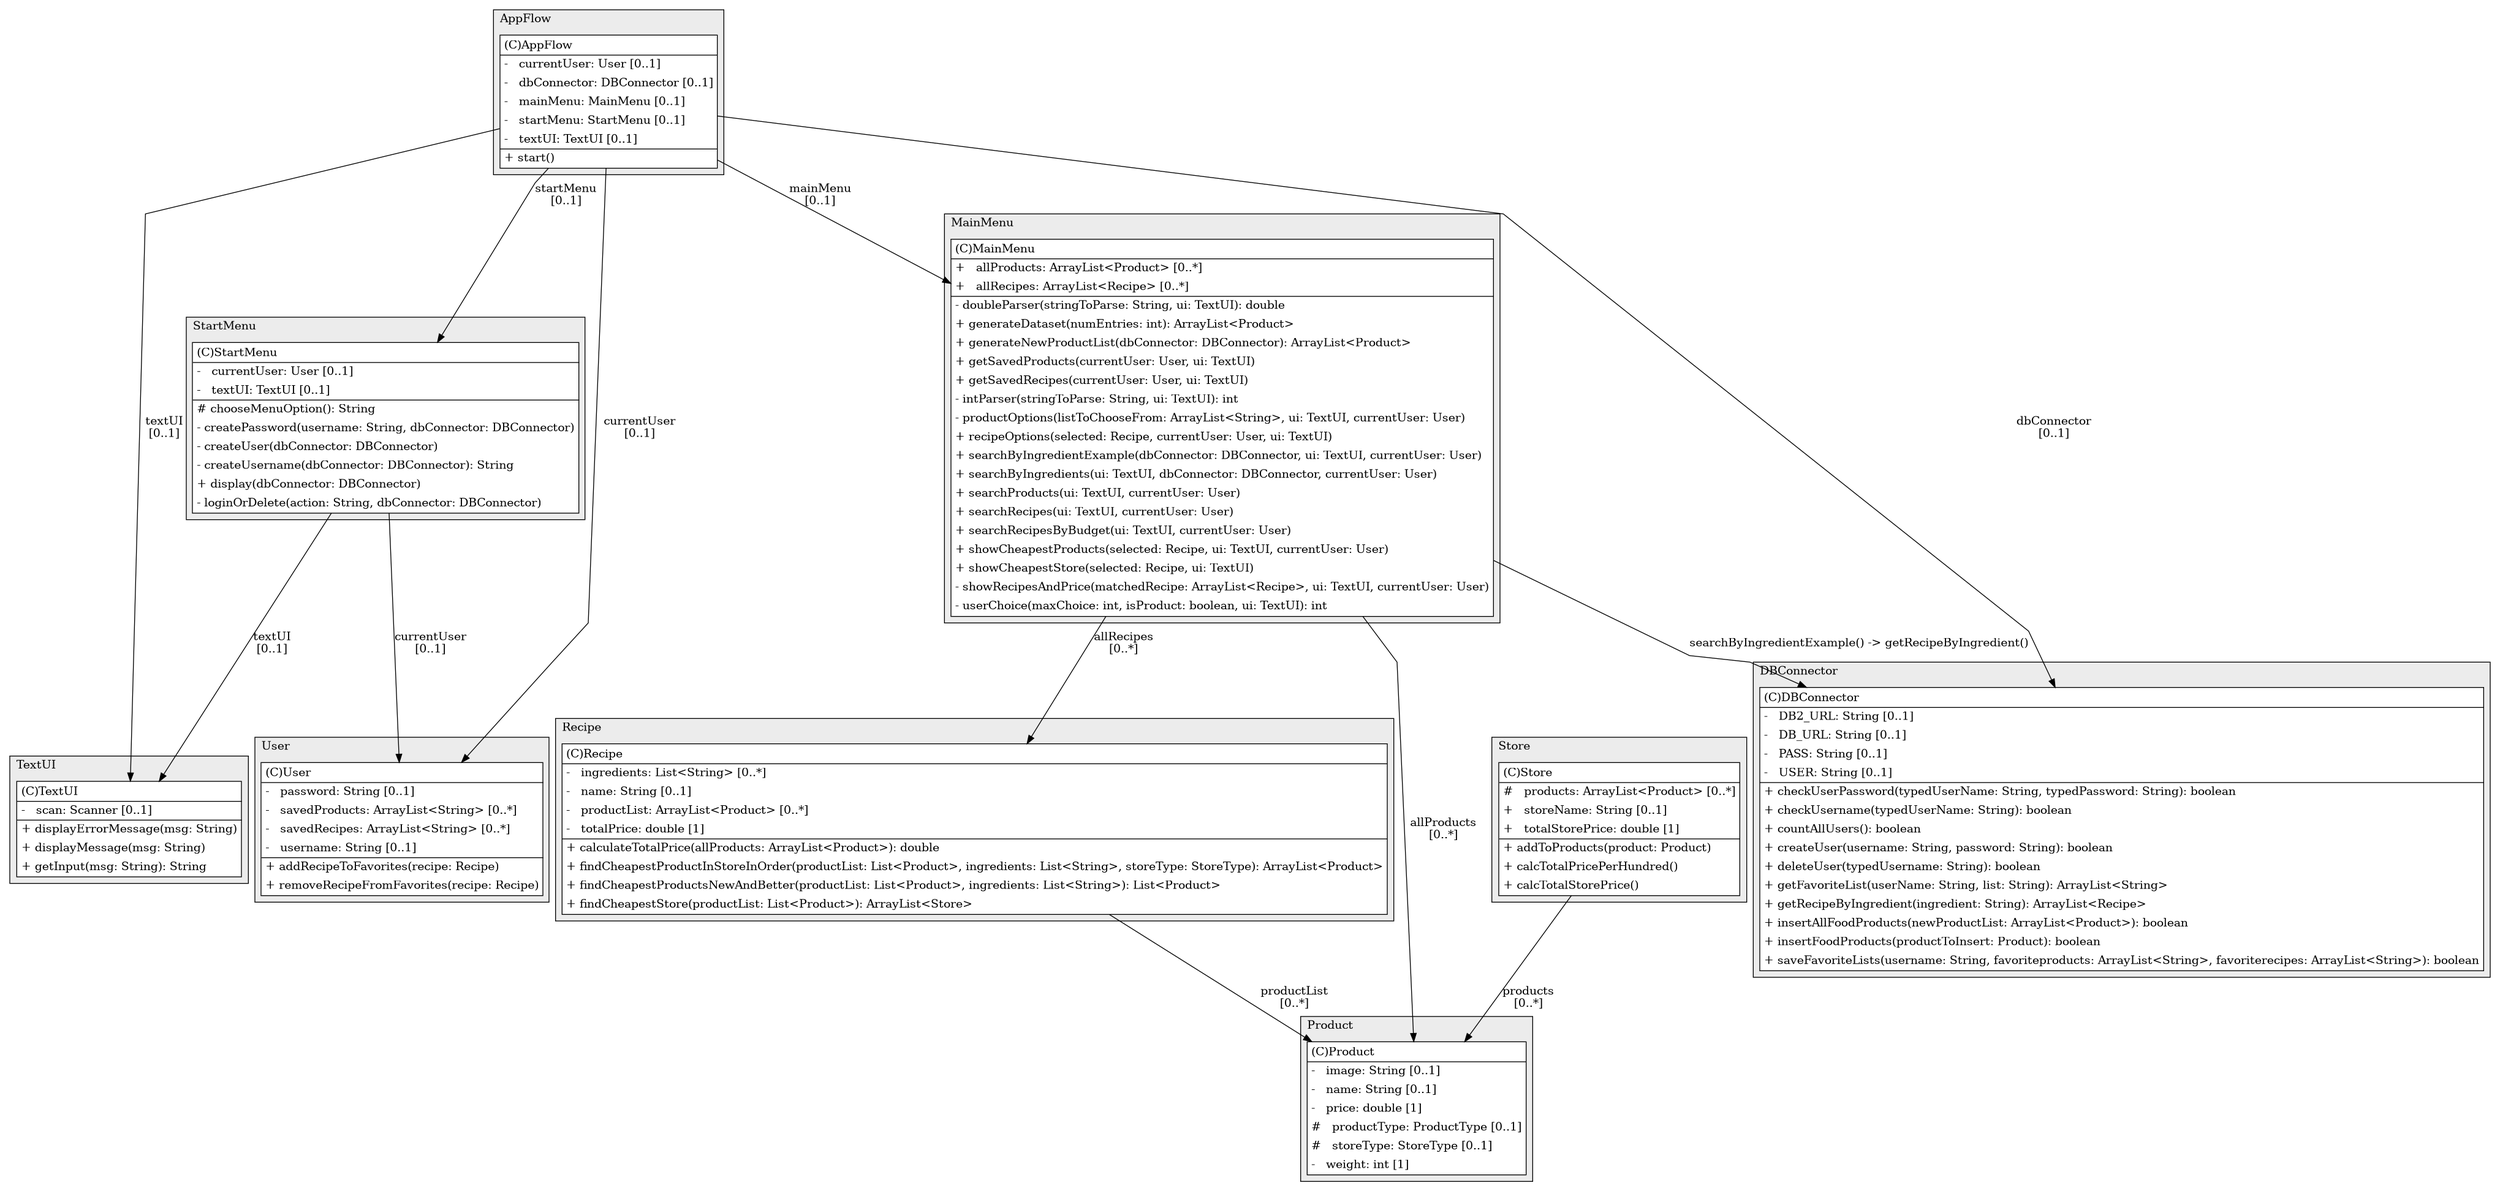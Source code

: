 @startuml

/' diagram meta data start
config=StructureConfiguration;
{
  "projectClassification": {
    "searchMode": "OpenProject", // OpenProject, AllProjects
    "includedProjects": "",
    "pathEndKeywords": "*.impl",
    "isClientPath": "",
    "isClientName": "",
    "isTestPath": "",
    "isTestName": "",
    "isMappingPath": "",
    "isMappingName": "",
    "isDataAccessPath": "",
    "isDataAccessName": "",
    "isDataStructurePath": "",
    "isDataStructureName": "",
    "isInterfaceStructuresPath": "",
    "isInterfaceStructuresName": "",
    "isEntryPointPath": "",
    "isEntryPointName": "",
    "treatFinalFieldsAsMandatory": false
  },
  "graphRestriction": {
    "classPackageExcludeFilter": "",
    "classPackageIncludeFilter": "",
    "classNameExcludeFilter": "",
    "classNameIncludeFilter": "",
    "methodNameExcludeFilter": "",
    "methodNameIncludeFilter": "",
    "removeByInheritance": "", // inheritance/annotation based filtering is done in a second step
    "removeByAnnotation": "",
    "removeByClassPackage": "", // cleanup the graph after inheritance/annotation based filtering is done
    "removeByClassName": "",
    "cutMappings": false,
    "cutEnum": true,
    "cutTests": true,
    "cutClient": true,
    "cutDataAccess": false,
    "cutInterfaceStructures": false,
    "cutDataStructures": false,
    "cutGetterAndSetter": true,
    "cutConstructors": true
  },
  "graphTraversal": {
    "forwardDepth": 6,
    "backwardDepth": 6,
    "classPackageExcludeFilter": "",
    "classPackageIncludeFilter": "",
    "classNameExcludeFilter": "",
    "classNameIncludeFilter": "",
    "methodNameExcludeFilter": "",
    "methodNameIncludeFilter": "",
    "hideMappings": false,
    "hideDataStructures": false,
    "hidePrivateMethods": true,
    "hideInterfaceCalls": true, // indirection: implementation -> interface (is hidden) -> implementation
    "onlyShowApplicationEntryPoints": false, // root node is included
    "useMethodCallsForStructureDiagram": "ForwardOnly" // ForwardOnly, BothDirections, No
  },
  "details": {
    "aggregation": "GroupByClass", // ByClass, GroupByClass, None
    "showClassGenericTypes": true,
    "showMethods": true,
    "showMethodParameterNames": true,
    "showMethodParameterTypes": true,
    "showMethodReturnType": true,
    "showPackageLevels": 2,
    "showDetailedClassStructure": true
  },
  "rootClass": "AppFlow",
  "extensionCallbackMethod": "" // qualified.class.name#methodName - signature: public static String method(String)
}
diagram meta data end '/



digraph g {
    rankdir="TB"
    splines=polyline
    

'nodes 
subgraph cluster_125539135 { 
   	label=StartMenu
	labeljust=l
	fillcolor="#ececec"
	style=filled
   
   StartMenu125539135[
	label=<<TABLE BORDER="1" CELLBORDER="0" CELLPADDING="4" CELLSPACING="0">
<TR><TD ALIGN="LEFT" >(C)StartMenu</TD></TR>
<HR/>
<TR><TD ALIGN="LEFT" >-   currentUser: User [0..1]</TD></TR>
<TR><TD ALIGN="LEFT" >-   textUI: TextUI [0..1]</TD></TR>
<HR/>
<TR><TD ALIGN="LEFT" ># chooseMenuOption(): String</TD></TR>
<TR><TD ALIGN="LEFT" >- createPassword(username: String, dbConnector: DBConnector)</TD></TR>
<TR><TD ALIGN="LEFT" >- createUser(dbConnector: DBConnector)</TD></TR>
<TR><TD ALIGN="LEFT" >- createUsername(dbConnector: DBConnector): String</TD></TR>
<TR><TD ALIGN="LEFT" >+ display(dbConnector: DBConnector)</TD></TR>
<TR><TD ALIGN="LEFT" >- loginOrDelete(action: String, dbConnector: DBConnector)</TD></TR>
</TABLE>>
	style=filled
	margin=0
	shape=plaintext
	fillcolor="#FFFFFF"
];
} 

subgraph cluster_1355179215 { 
   	label=Product
	labeljust=l
	fillcolor="#ececec"
	style=filled
   
   Product1355179215[
	label=<<TABLE BORDER="1" CELLBORDER="0" CELLPADDING="4" CELLSPACING="0">
<TR><TD ALIGN="LEFT" >(C)Product</TD></TR>
<HR/>
<TR><TD ALIGN="LEFT" >-   image: String [0..1]</TD></TR>
<TR><TD ALIGN="LEFT" >-   name: String [0..1]</TD></TR>
<TR><TD ALIGN="LEFT" >-   price: double [1]</TD></TR>
<TR><TD ALIGN="LEFT" >#   productType: ProductType [0..1]</TD></TR>
<TR><TD ALIGN="LEFT" >#   storeType: StoreType [0..1]</TD></TR>
<TR><TD ALIGN="LEFT" >-   weight: int [1]</TD></TR>
</TABLE>>
	style=filled
	margin=0
	shape=plaintext
	fillcolor="#FFFFFF"
];
} 

subgraph cluster_1793153887 { 
   	label=TextUI
	labeljust=l
	fillcolor="#ececec"
	style=filled
   
   TextUI1793153887[
	label=<<TABLE BORDER="1" CELLBORDER="0" CELLPADDING="4" CELLSPACING="0">
<TR><TD ALIGN="LEFT" >(C)TextUI</TD></TR>
<HR/>
<TR><TD ALIGN="LEFT" >-   scan: Scanner [0..1]</TD></TR>
<HR/>
<TR><TD ALIGN="LEFT" >+ displayErrorMessage(msg: String)</TD></TR>
<TR><TD ALIGN="LEFT" >+ displayMessage(msg: String)</TD></TR>
<TR><TD ALIGN="LEFT" >+ getInput(msg: String): String</TD></TR>
</TABLE>>
	style=filled
	margin=0
	shape=plaintext
	fillcolor="#FFFFFF"
];
} 

subgraph cluster_1851047506 { 
   	label=Recipe
	labeljust=l
	fillcolor="#ececec"
	style=filled
   
   Recipe1851047506[
	label=<<TABLE BORDER="1" CELLBORDER="0" CELLPADDING="4" CELLSPACING="0">
<TR><TD ALIGN="LEFT" >(C)Recipe</TD></TR>
<HR/>
<TR><TD ALIGN="LEFT" >-   ingredients: List&lt;String&gt; [0..*]</TD></TR>
<TR><TD ALIGN="LEFT" >-   name: String [0..1]</TD></TR>
<TR><TD ALIGN="LEFT" >-   productList: ArrayList&lt;Product&gt; [0..*]</TD></TR>
<TR><TD ALIGN="LEFT" >-   totalPrice: double [1]</TD></TR>
<HR/>
<TR><TD ALIGN="LEFT" >+ calculateTotalPrice(allProducts: ArrayList&lt;Product&gt;): double</TD></TR>
<TR><TD ALIGN="LEFT" >+ findCheapestProductInStoreInOrder(productList: List&lt;Product&gt;, ingredients: List&lt;String&gt;, storeType: StoreType): ArrayList&lt;Product&gt;</TD></TR>
<TR><TD ALIGN="LEFT" >+ findCheapestProductsNewAndBetter(productList: List&lt;Product&gt;, ingredients: List&lt;String&gt;): List&lt;Product&gt;</TD></TR>
<TR><TD ALIGN="LEFT" >+ findCheapestStore(productList: List&lt;Product&gt;): ArrayList&lt;Store&gt;</TD></TR>
</TABLE>>
	style=filled
	margin=0
	shape=plaintext
	fillcolor="#FFFFFF"
];
} 

subgraph cluster_2645995 { 
   	label=User
	labeljust=l
	fillcolor="#ececec"
	style=filled
   
   User2645995[
	label=<<TABLE BORDER="1" CELLBORDER="0" CELLPADDING="4" CELLSPACING="0">
<TR><TD ALIGN="LEFT" >(C)User</TD></TR>
<HR/>
<TR><TD ALIGN="LEFT" >-   password: String [0..1]</TD></TR>
<TR><TD ALIGN="LEFT" >-   savedProducts: ArrayList&lt;String&gt; [0..*]</TD></TR>
<TR><TD ALIGN="LEFT" >-   savedRecipes: ArrayList&lt;String&gt; [0..*]</TD></TR>
<TR><TD ALIGN="LEFT" >-   username: String [0..1]</TD></TR>
<HR/>
<TR><TD ALIGN="LEFT" >+ addRecipeToFavorites(recipe: Recipe)</TD></TR>
<TR><TD ALIGN="LEFT" >+ removeRecipeFromFavorites(recipe: Recipe)</TD></TR>
</TABLE>>
	style=filled
	margin=0
	shape=plaintext
	fillcolor="#FFFFFF"
];
} 

subgraph cluster_55996120 { 
   	label=MainMenu
	labeljust=l
	fillcolor="#ececec"
	style=filled
   
   MainMenu55996120[
	label=<<TABLE BORDER="1" CELLBORDER="0" CELLPADDING="4" CELLSPACING="0">
<TR><TD ALIGN="LEFT" >(C)MainMenu</TD></TR>
<HR/>
<TR><TD ALIGN="LEFT" >+   allProducts: ArrayList&lt;Product&gt; [0..*]</TD></TR>
<TR><TD ALIGN="LEFT" >+   allRecipes: ArrayList&lt;Recipe&gt; [0..*]</TD></TR>
<HR/>
<TR><TD ALIGN="LEFT" >- doubleParser(stringToParse: String, ui: TextUI): double</TD></TR>
<TR><TD ALIGN="LEFT" >+ generateDataset(numEntries: int): ArrayList&lt;Product&gt;</TD></TR>
<TR><TD ALIGN="LEFT" >+ generateNewProductList(dbConnector: DBConnector): ArrayList&lt;Product&gt;</TD></TR>
<TR><TD ALIGN="LEFT" >+ getSavedProducts(currentUser: User, ui: TextUI)</TD></TR>
<TR><TD ALIGN="LEFT" >+ getSavedRecipes(currentUser: User, ui: TextUI)</TD></TR>
<TR><TD ALIGN="LEFT" >- intParser(stringToParse: String, ui: TextUI): int</TD></TR>
<TR><TD ALIGN="LEFT" >- productOptions(listToChooseFrom: ArrayList&lt;String&gt;, ui: TextUI, currentUser: User)</TD></TR>
<TR><TD ALIGN="LEFT" >+ recipeOptions(selected: Recipe, currentUser: User, ui: TextUI)</TD></TR>
<TR><TD ALIGN="LEFT" >+ searchByIngredientExample(dbConnector: DBConnector, ui: TextUI, currentUser: User)</TD></TR>
<TR><TD ALIGN="LEFT" >+ searchByIngredients(ui: TextUI, dbConnector: DBConnector, currentUser: User)</TD></TR>
<TR><TD ALIGN="LEFT" >+ searchProducts(ui: TextUI, currentUser: User)</TD></TR>
<TR><TD ALIGN="LEFT" >+ searchRecipes(ui: TextUI, currentUser: User)</TD></TR>
<TR><TD ALIGN="LEFT" >+ searchRecipesByBudget(ui: TextUI, currentUser: User)</TD></TR>
<TR><TD ALIGN="LEFT" >+ showCheapestProducts(selected: Recipe, ui: TextUI, currentUser: User)</TD></TR>
<TR><TD ALIGN="LEFT" >+ showCheapestStore(selected: Recipe, ui: TextUI)</TD></TR>
<TR><TD ALIGN="LEFT" >- showRecipesAndPrice(matchedRecipe: ArrayList&lt;Recipe&gt;, ui: TextUI, currentUser: User)</TD></TR>
<TR><TD ALIGN="LEFT" >- userChoice(maxChoice: int, isProduct: boolean, ui: TextUI): int</TD></TR>
</TABLE>>
	style=filled
	margin=0
	shape=plaintext
	fillcolor="#FFFFFF"
];
} 

subgraph cluster_593839761 { 
   	label=DBConnector
	labeljust=l
	fillcolor="#ececec"
	style=filled
   
   DBConnector593839761[
	label=<<TABLE BORDER="1" CELLBORDER="0" CELLPADDING="4" CELLSPACING="0">
<TR><TD ALIGN="LEFT" >(C)DBConnector</TD></TR>
<HR/>
<TR><TD ALIGN="LEFT" >-   DB2_URL: String [0..1]</TD></TR>
<TR><TD ALIGN="LEFT" >-   DB_URL: String [0..1]</TD></TR>
<TR><TD ALIGN="LEFT" >-   PASS: String [0..1]</TD></TR>
<TR><TD ALIGN="LEFT" >-   USER: String [0..1]</TD></TR>
<HR/>
<TR><TD ALIGN="LEFT" >+ checkUserPassword(typedUserName: String, typedPassword: String): boolean</TD></TR>
<TR><TD ALIGN="LEFT" >+ checkUsername(typedUserName: String): boolean</TD></TR>
<TR><TD ALIGN="LEFT" >+ countAllUsers(): boolean</TD></TR>
<TR><TD ALIGN="LEFT" >+ createUser(username: String, password: String): boolean</TD></TR>
<TR><TD ALIGN="LEFT" >+ deleteUser(typedUsername: String): boolean</TD></TR>
<TR><TD ALIGN="LEFT" >+ getFavoriteList(userName: String, list: String): ArrayList&lt;String&gt;</TD></TR>
<TR><TD ALIGN="LEFT" >+ getRecipeByIngredient(ingredient: String): ArrayList&lt;Recipe&gt;</TD></TR>
<TR><TD ALIGN="LEFT" >+ insertAllFoodProducts(newProductList: ArrayList&lt;Product&gt;): boolean</TD></TR>
<TR><TD ALIGN="LEFT" >+ insertFoodProducts(productToInsert: Product): boolean</TD></TR>
<TR><TD ALIGN="LEFT" >+ saveFavoriteLists(username: String, favoriteproducts: ArrayList&lt;String&gt;, favoriterecipes: ArrayList&lt;String&gt;): boolean</TD></TR>
</TABLE>>
	style=filled
	margin=0
	shape=plaintext
	fillcolor="#FFFFFF"
];
} 

subgraph cluster_80218305 { 
   	label=Store
	labeljust=l
	fillcolor="#ececec"
	style=filled
   
   Store80218305[
	label=<<TABLE BORDER="1" CELLBORDER="0" CELLPADDING="4" CELLSPACING="0">
<TR><TD ALIGN="LEFT" >(C)Store</TD></TR>
<HR/>
<TR><TD ALIGN="LEFT" >#   products: ArrayList&lt;Product&gt; [0..*]</TD></TR>
<TR><TD ALIGN="LEFT" >+   storeName: String [0..1]</TD></TR>
<TR><TD ALIGN="LEFT" >+   totalStorePrice: double [1]</TD></TR>
<HR/>
<TR><TD ALIGN="LEFT" >+ addToProducts(product: Product)</TD></TR>
<TR><TD ALIGN="LEFT" >+ calcTotalPricePerHundred()</TD></TR>
<TR><TD ALIGN="LEFT" >+ calcTotalStorePrice()</TD></TR>
</TABLE>>
	style=filled
	margin=0
	shape=plaintext
	fillcolor="#FFFFFF"
];
} 

subgraph cluster_870289103 { 
   	label=AppFlow
	labeljust=l
	fillcolor="#ececec"
	style=filled
   
   AppFlow870289103[
	label=<<TABLE BORDER="1" CELLBORDER="0" CELLPADDING="4" CELLSPACING="0">
<TR><TD ALIGN="LEFT" >(C)AppFlow</TD></TR>
<HR/>
<TR><TD ALIGN="LEFT" >-   currentUser: User [0..1]</TD></TR>
<TR><TD ALIGN="LEFT" >-   dbConnector: DBConnector [0..1]</TD></TR>
<TR><TD ALIGN="LEFT" >-   mainMenu: MainMenu [0..1]</TD></TR>
<TR><TD ALIGN="LEFT" >-   startMenu: StartMenu [0..1]</TD></TR>
<TR><TD ALIGN="LEFT" >-   textUI: TextUI [0..1]</TD></TR>
<HR/>
<TR><TD ALIGN="LEFT" >+ start()</TD></TR>
</TABLE>>
	style=filled
	margin=0
	shape=plaintext
	fillcolor="#FFFFFF"
];
} 

'edges    
AppFlow870289103 -> DBConnector593839761[label="dbConnector
[0..1]"];
AppFlow870289103 -> MainMenu55996120[label="mainMenu
[0..1]"];
AppFlow870289103 -> StartMenu125539135[label="startMenu
[0..1]"];
AppFlow870289103 -> TextUI1793153887[label="textUI
[0..1]"];
AppFlow870289103 -> User2645995[label="currentUser
[0..1]"];
MainMenu55996120 -> DBConnector593839761[label="searchByIngredientExample() -> getRecipeByIngredient()"];
MainMenu55996120 -> Product1355179215[label="allProducts
[0..*]"];
MainMenu55996120 -> Recipe1851047506[label="allRecipes
[0..*]"];
Recipe1851047506 -> Product1355179215[label="productList
[0..*]"];
StartMenu125539135 -> TextUI1793153887[label="textUI
[0..1]"];
StartMenu125539135 -> User2645995[label="currentUser
[0..1]"];
Store80218305 -> Product1355179215[label="products
[0..*]"];
    
}
@enduml